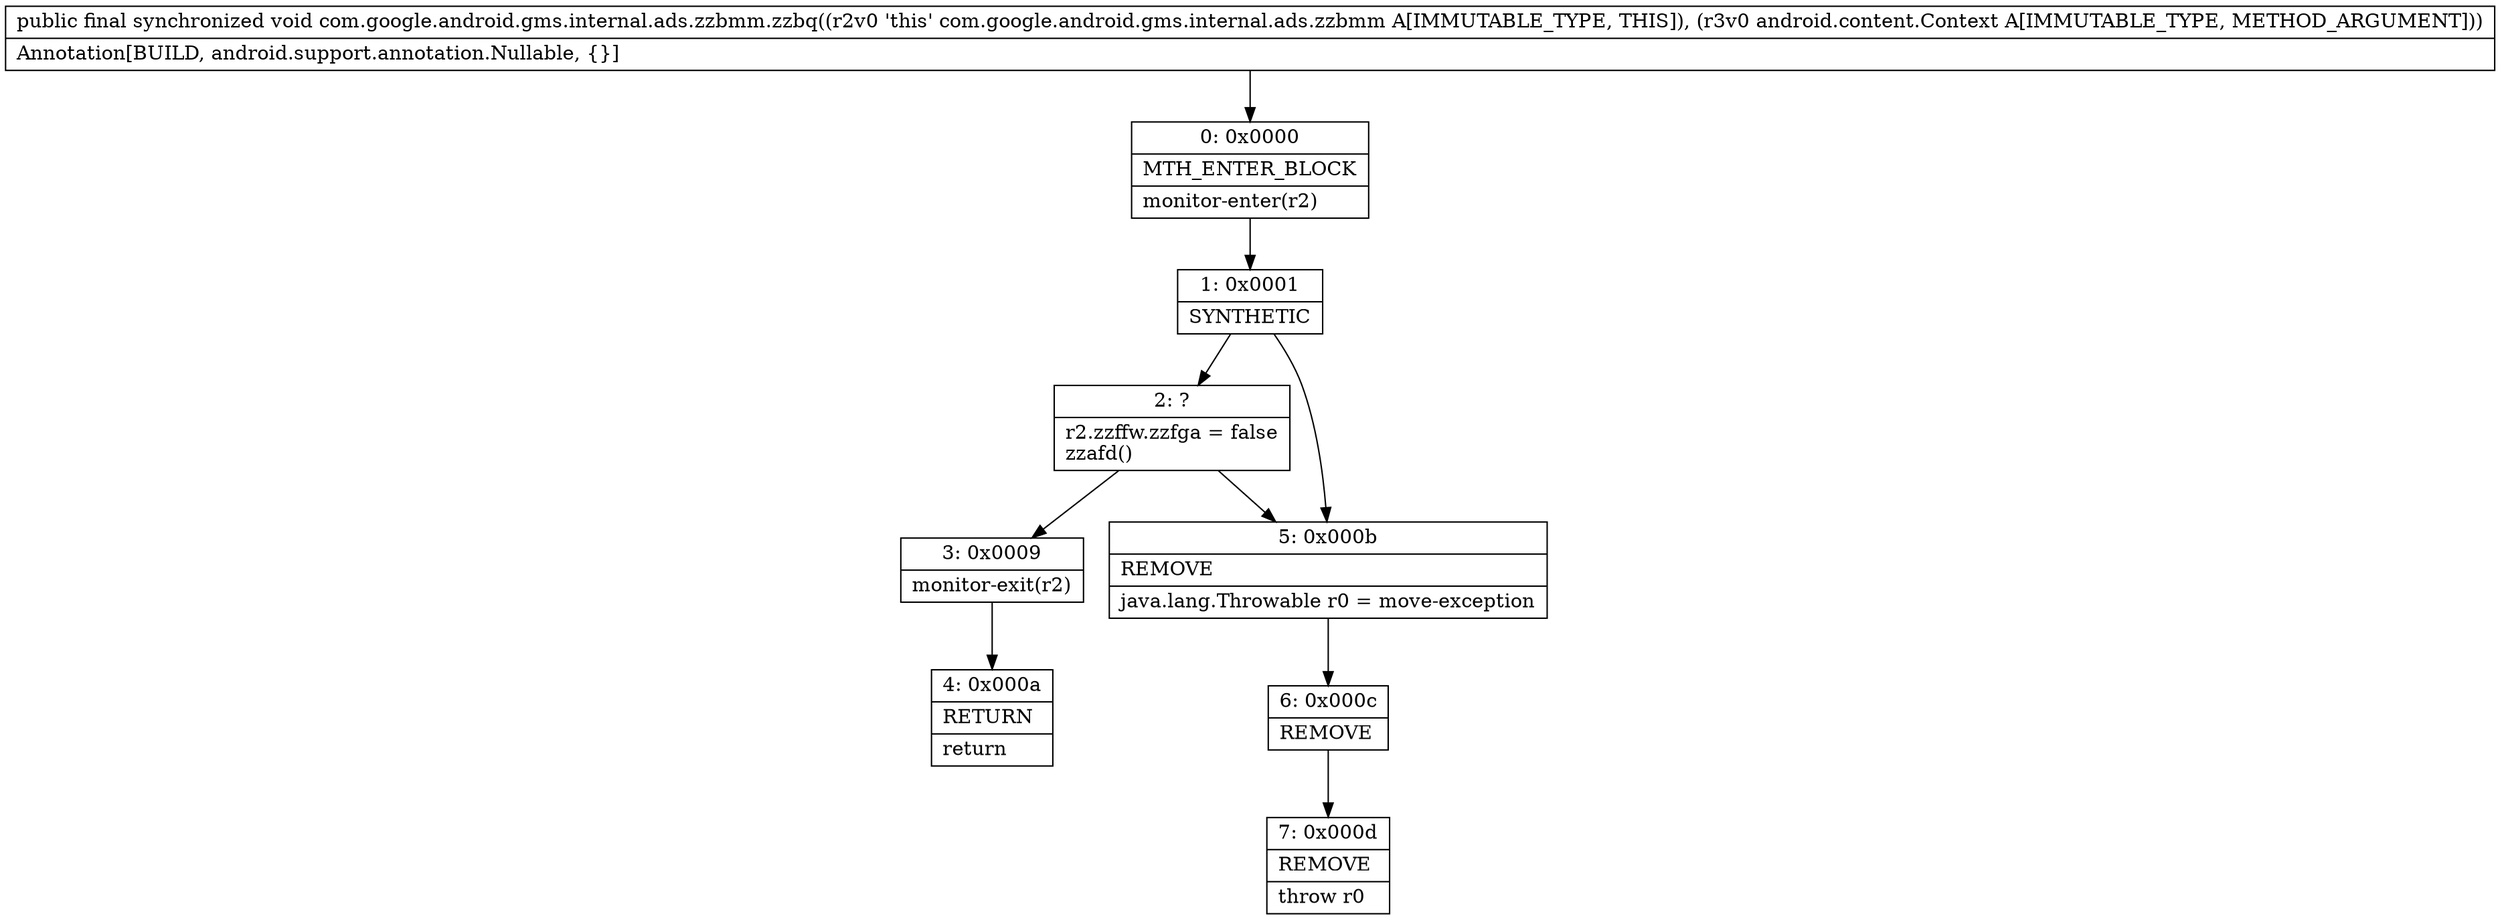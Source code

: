 digraph "CFG forcom.google.android.gms.internal.ads.zzbmm.zzbq(Landroid\/content\/Context;)V" {
Node_0 [shape=record,label="{0\:\ 0x0000|MTH_ENTER_BLOCK\l|monitor\-enter(r2)\l}"];
Node_1 [shape=record,label="{1\:\ 0x0001|SYNTHETIC\l}"];
Node_2 [shape=record,label="{2\:\ ?|r2.zzffw.zzfga = false\lzzafd()\l}"];
Node_3 [shape=record,label="{3\:\ 0x0009|monitor\-exit(r2)\l}"];
Node_4 [shape=record,label="{4\:\ 0x000a|RETURN\l|return\l}"];
Node_5 [shape=record,label="{5\:\ 0x000b|REMOVE\l|java.lang.Throwable r0 = move\-exception\l}"];
Node_6 [shape=record,label="{6\:\ 0x000c|REMOVE\l}"];
Node_7 [shape=record,label="{7\:\ 0x000d|REMOVE\l|throw r0\l}"];
MethodNode[shape=record,label="{public final synchronized void com.google.android.gms.internal.ads.zzbmm.zzbq((r2v0 'this' com.google.android.gms.internal.ads.zzbmm A[IMMUTABLE_TYPE, THIS]), (r3v0 android.content.Context A[IMMUTABLE_TYPE, METHOD_ARGUMENT]))  | Annotation[BUILD, android.support.annotation.Nullable, \{\}]\l}"];
MethodNode -> Node_0;
Node_0 -> Node_1;
Node_1 -> Node_2;
Node_1 -> Node_5;
Node_2 -> Node_3;
Node_2 -> Node_5;
Node_3 -> Node_4;
Node_5 -> Node_6;
Node_6 -> Node_7;
}

